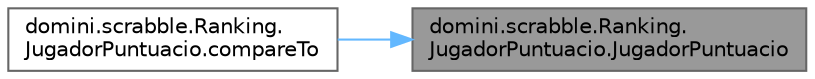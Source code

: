 digraph "domini.scrabble.Ranking.JugadorPuntuacio.JugadorPuntuacio"
{
 // INTERACTIVE_SVG=YES
 // LATEX_PDF_SIZE
  bgcolor="transparent";
  edge [fontname=Helvetica,fontsize=10,labelfontname=Helvetica,labelfontsize=10];
  node [fontname=Helvetica,fontsize=10,shape=box,height=0.2,width=0.4];
  rankdir="RL";
  Node1 [id="Node000001",label="domini.scrabble.Ranking.\lJugadorPuntuacio.JugadorPuntuacio",height=0.2,width=0.4,color="gray40", fillcolor="grey60", style="filled", fontcolor="black",tooltip="Constructor de JugadorPuntuacio."];
  Node1 -> Node2 [id="edge1_Node000001_Node000002",dir="back",color="steelblue1",style="solid",tooltip=" "];
  Node2 [id="Node000002",label="domini.scrabble.Ranking.\lJugadorPuntuacio.compareTo",height=0.2,width=0.4,color="grey40", fillcolor="white", style="filled",URL="$classdomini_1_1scrabble_1_1_ranking_1_1_jugador_puntuacio.html#aa921b97f517d9c32fe6a5a505d3c7111",tooltip="Compara aquesta instància amb un altre objecte JugadorPuntuacio."];
}
